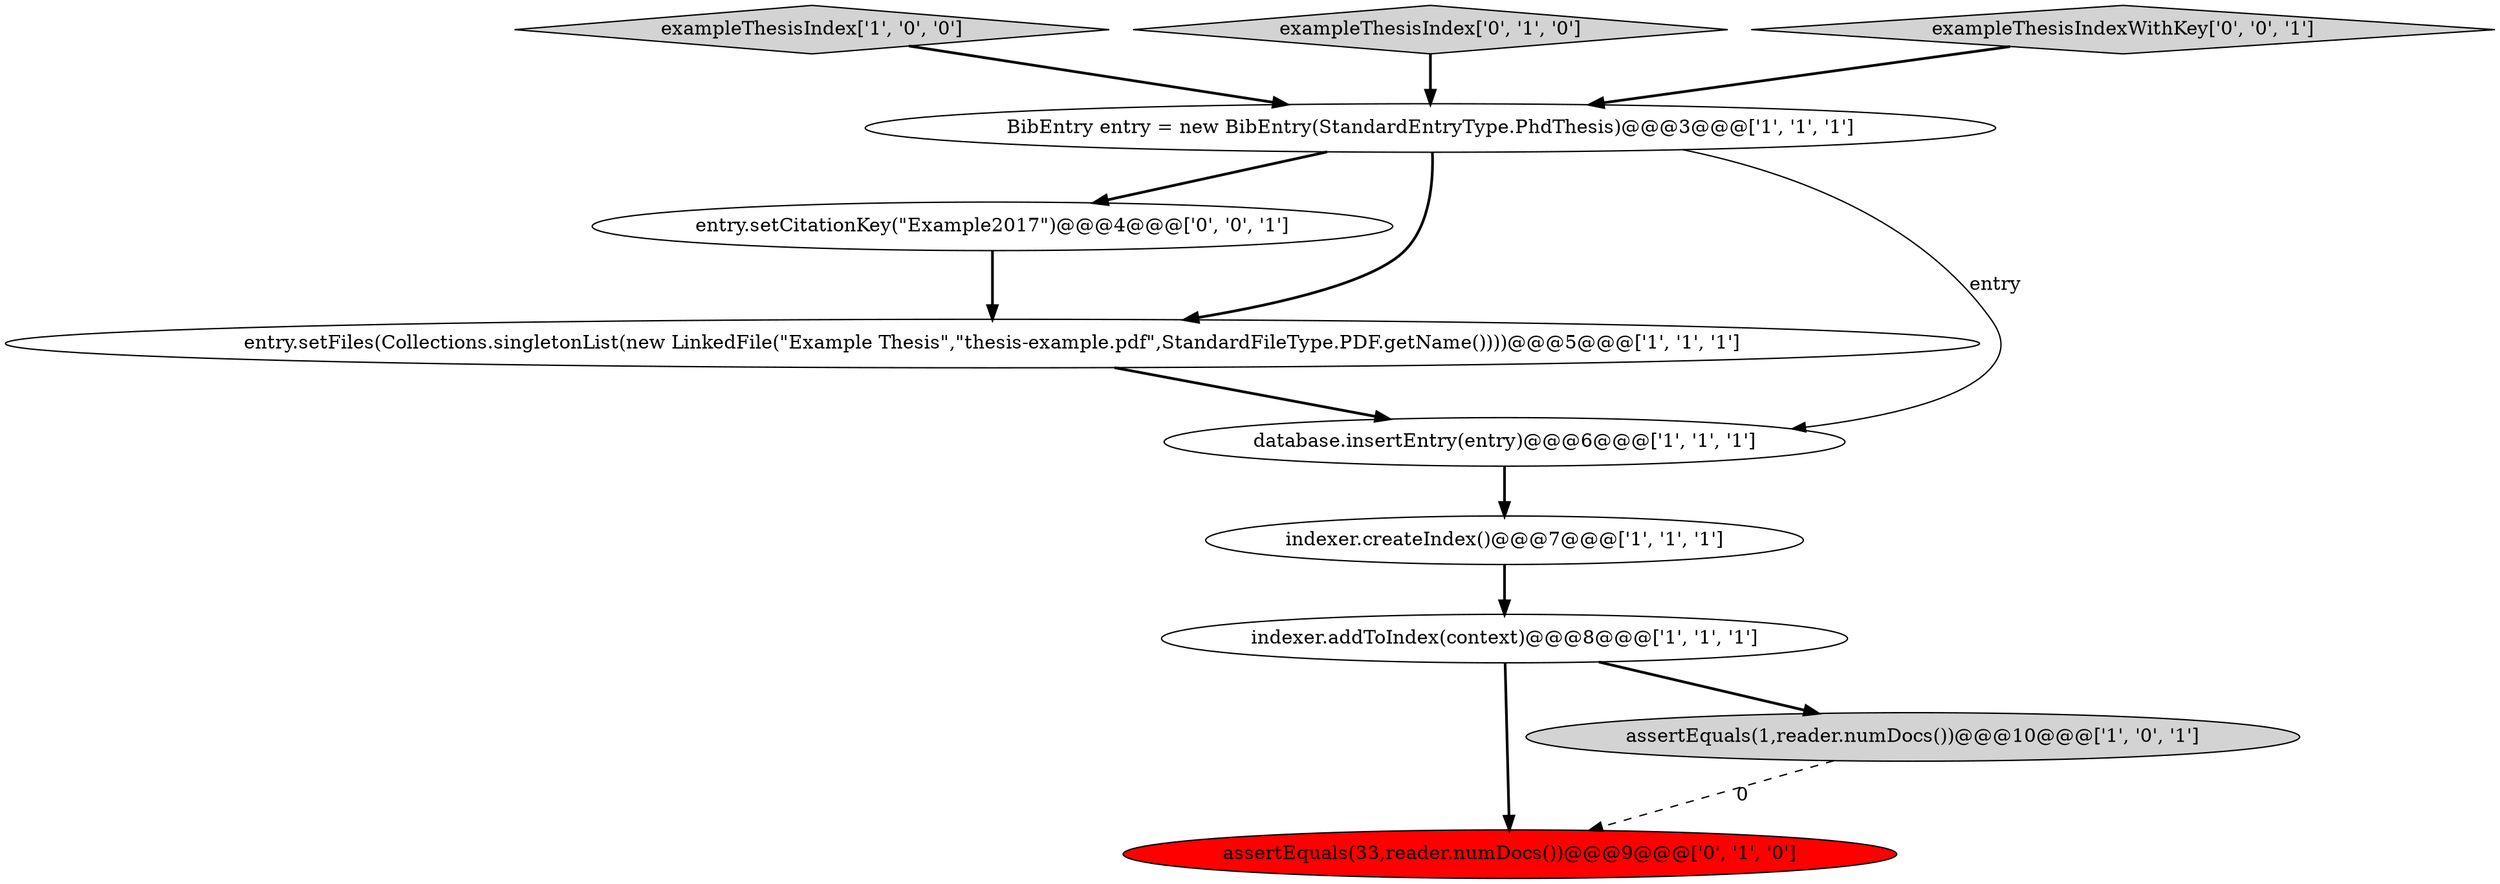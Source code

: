 digraph {
6 [style = filled, label = "indexer.addToIndex(context)@@@8@@@['1', '1', '1']", fillcolor = white, shape = ellipse image = "AAA0AAABBB1BBB"];
4 [style = filled, label = "indexer.createIndex()@@@7@@@['1', '1', '1']", fillcolor = white, shape = ellipse image = "AAA0AAABBB1BBB"];
2 [style = filled, label = "exampleThesisIndex['1', '0', '0']", fillcolor = lightgray, shape = diamond image = "AAA0AAABBB1BBB"];
7 [style = filled, label = "assertEquals(33,reader.numDocs())@@@9@@@['0', '1', '0']", fillcolor = red, shape = ellipse image = "AAA1AAABBB2BBB"];
0 [style = filled, label = "assertEquals(1,reader.numDocs())@@@10@@@['1', '0', '1']", fillcolor = lightgray, shape = ellipse image = "AAA0AAABBB1BBB"];
8 [style = filled, label = "exampleThesisIndex['0', '1', '0']", fillcolor = lightgray, shape = diamond image = "AAA0AAABBB2BBB"];
9 [style = filled, label = "entry.setCitationKey(\"Example2017\")@@@4@@@['0', '0', '1']", fillcolor = white, shape = ellipse image = "AAA0AAABBB3BBB"];
1 [style = filled, label = "BibEntry entry = new BibEntry(StandardEntryType.PhdThesis)@@@3@@@['1', '1', '1']", fillcolor = white, shape = ellipse image = "AAA0AAABBB1BBB"];
5 [style = filled, label = "database.insertEntry(entry)@@@6@@@['1', '1', '1']", fillcolor = white, shape = ellipse image = "AAA0AAABBB1BBB"];
3 [style = filled, label = "entry.setFiles(Collections.singletonList(new LinkedFile(\"Example Thesis\",\"thesis-example.pdf\",StandardFileType.PDF.getName())))@@@5@@@['1', '1', '1']", fillcolor = white, shape = ellipse image = "AAA0AAABBB1BBB"];
10 [style = filled, label = "exampleThesisIndexWithKey['0', '0', '1']", fillcolor = lightgray, shape = diamond image = "AAA0AAABBB3BBB"];
1->3 [style = bold, label=""];
8->1 [style = bold, label=""];
9->3 [style = bold, label=""];
3->5 [style = bold, label=""];
1->9 [style = bold, label=""];
6->0 [style = bold, label=""];
1->5 [style = solid, label="entry"];
6->7 [style = bold, label=""];
10->1 [style = bold, label=""];
0->7 [style = dashed, label="0"];
4->6 [style = bold, label=""];
2->1 [style = bold, label=""];
5->4 [style = bold, label=""];
}
